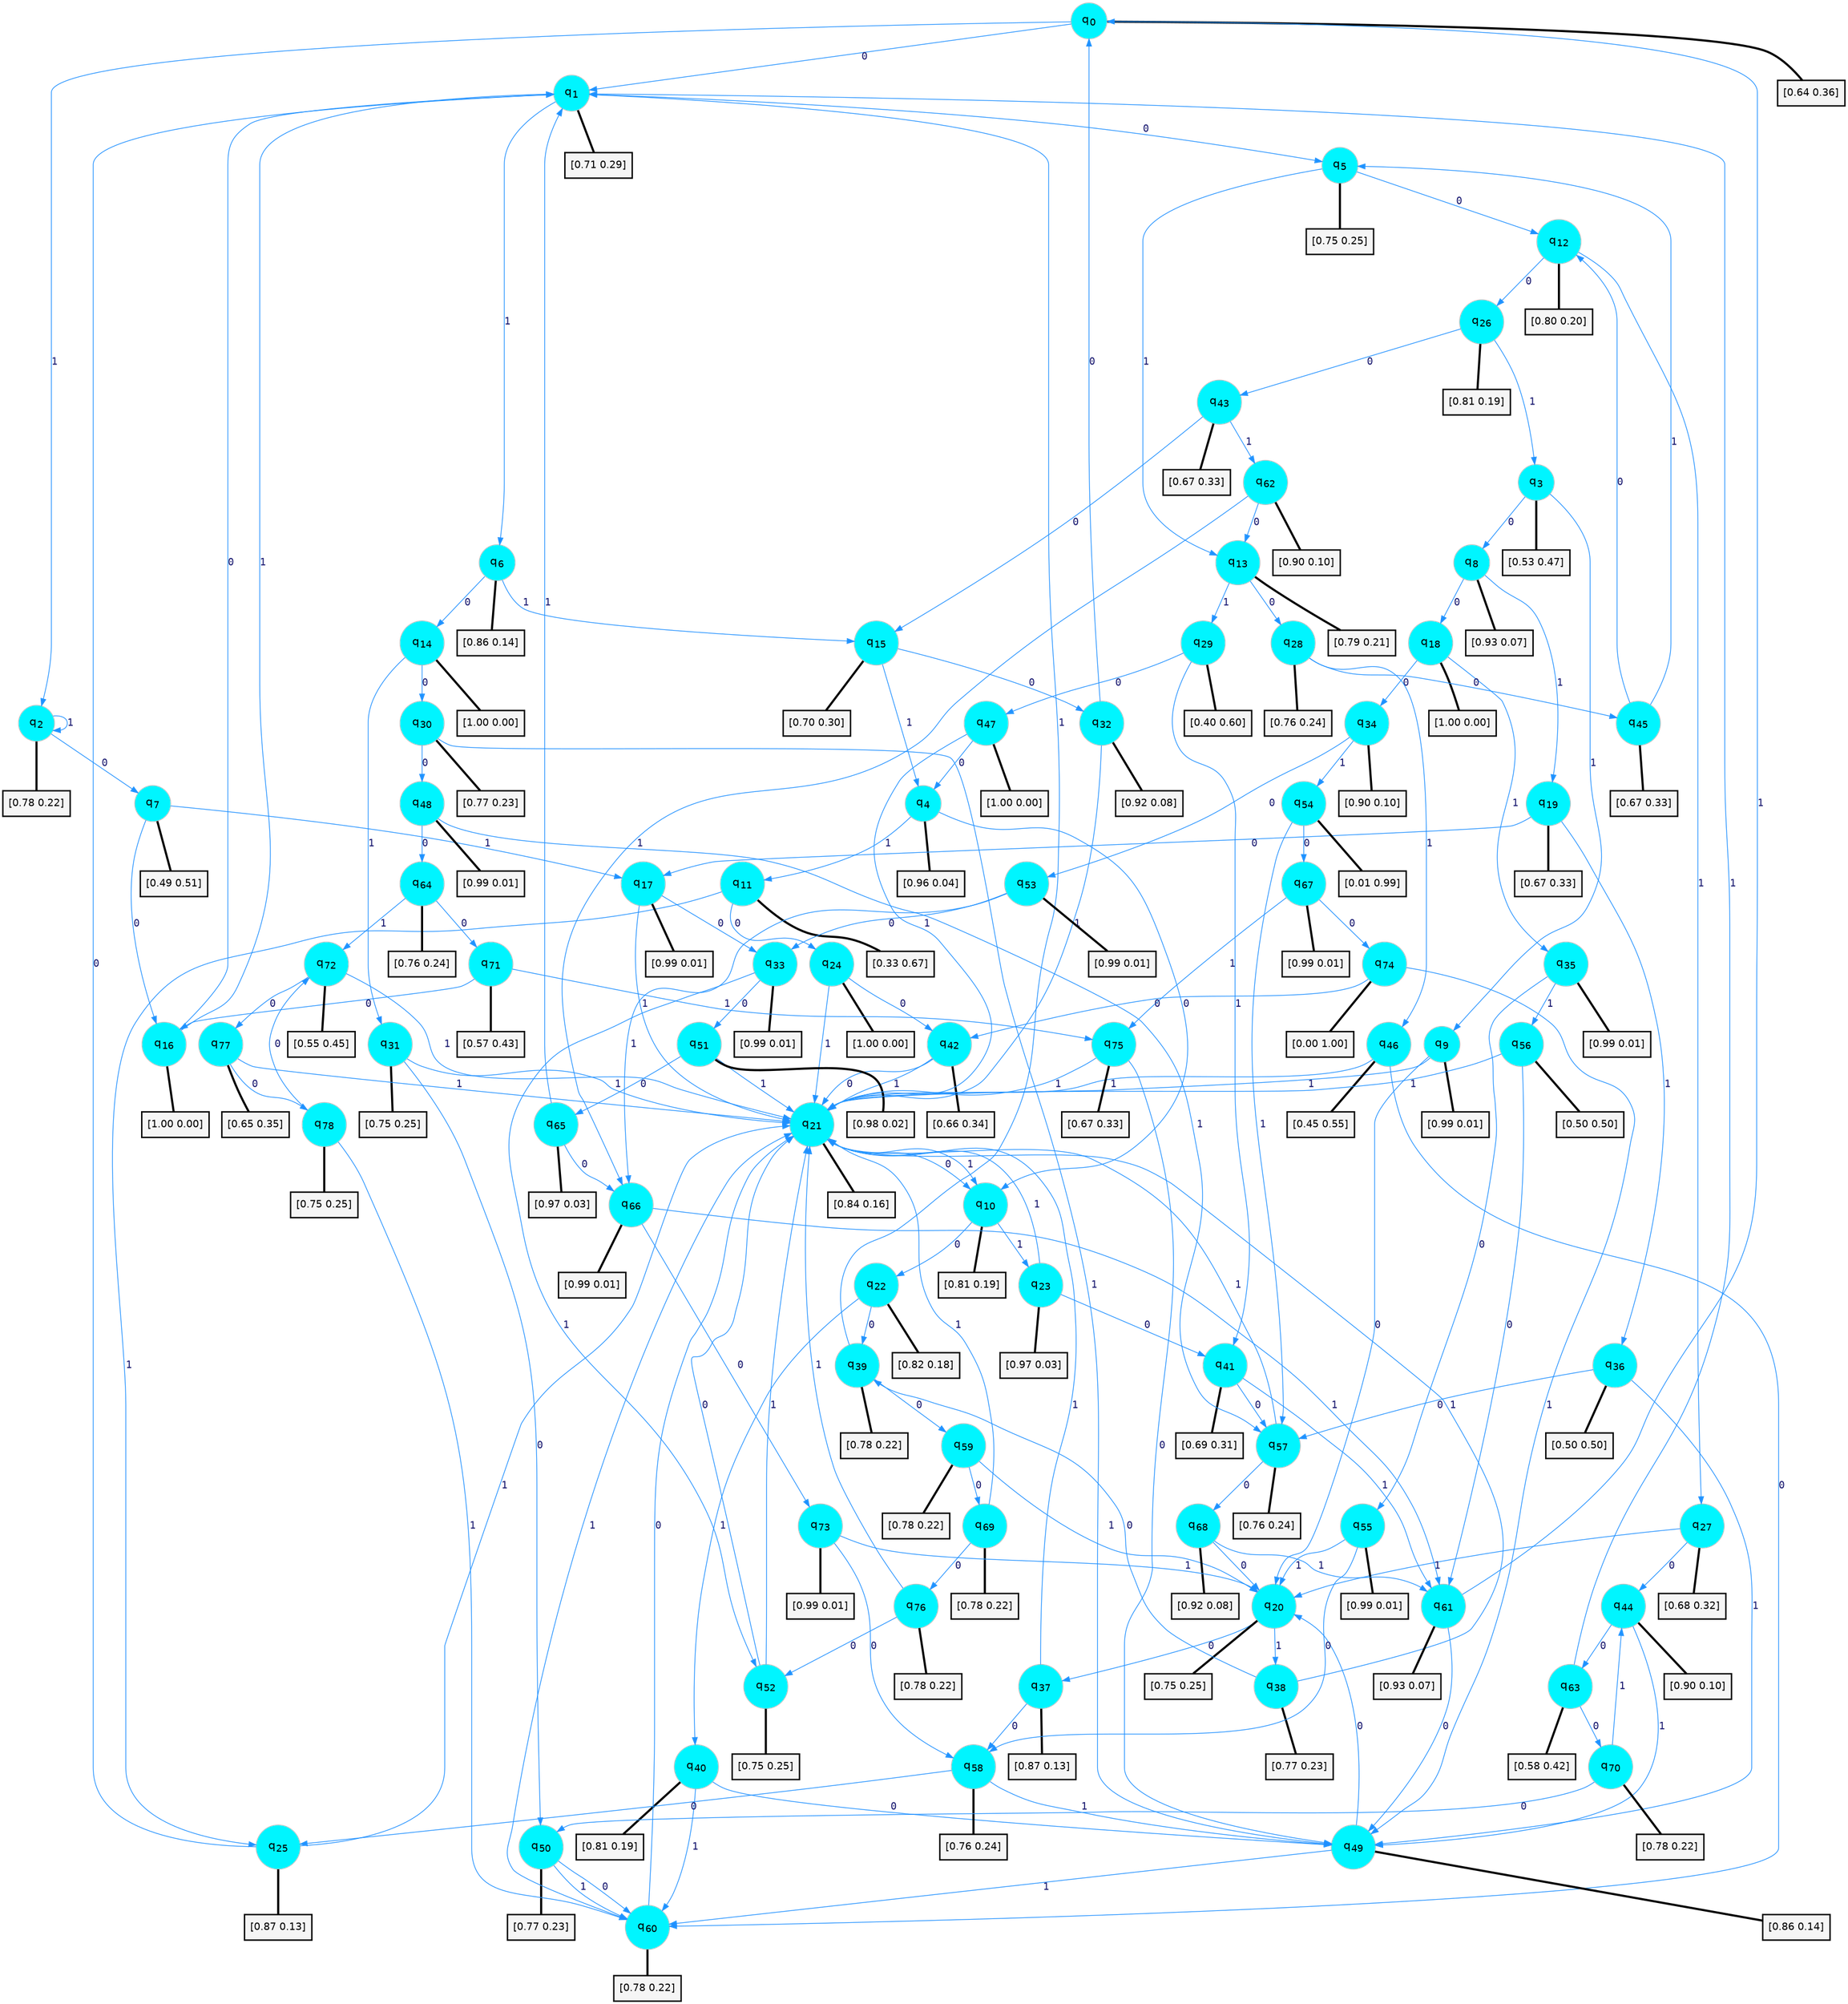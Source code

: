 digraph G {
graph [
bgcolor=transparent, dpi=300, rankdir=TD, size="40,25"];
node [
color=gray, fillcolor=turquoise1, fontcolor=black, fontname=Helvetica, fontsize=16, fontweight=bold, shape=circle, style=filled];
edge [
arrowsize=1, color=dodgerblue1, fontcolor=midnightblue, fontname=courier, fontweight=bold, penwidth=1, style=solid, weight=20];
0[label=<q<SUB>0</SUB>>];
1[label=<q<SUB>1</SUB>>];
2[label=<q<SUB>2</SUB>>];
3[label=<q<SUB>3</SUB>>];
4[label=<q<SUB>4</SUB>>];
5[label=<q<SUB>5</SUB>>];
6[label=<q<SUB>6</SUB>>];
7[label=<q<SUB>7</SUB>>];
8[label=<q<SUB>8</SUB>>];
9[label=<q<SUB>9</SUB>>];
10[label=<q<SUB>10</SUB>>];
11[label=<q<SUB>11</SUB>>];
12[label=<q<SUB>12</SUB>>];
13[label=<q<SUB>13</SUB>>];
14[label=<q<SUB>14</SUB>>];
15[label=<q<SUB>15</SUB>>];
16[label=<q<SUB>16</SUB>>];
17[label=<q<SUB>17</SUB>>];
18[label=<q<SUB>18</SUB>>];
19[label=<q<SUB>19</SUB>>];
20[label=<q<SUB>20</SUB>>];
21[label=<q<SUB>21</SUB>>];
22[label=<q<SUB>22</SUB>>];
23[label=<q<SUB>23</SUB>>];
24[label=<q<SUB>24</SUB>>];
25[label=<q<SUB>25</SUB>>];
26[label=<q<SUB>26</SUB>>];
27[label=<q<SUB>27</SUB>>];
28[label=<q<SUB>28</SUB>>];
29[label=<q<SUB>29</SUB>>];
30[label=<q<SUB>30</SUB>>];
31[label=<q<SUB>31</SUB>>];
32[label=<q<SUB>32</SUB>>];
33[label=<q<SUB>33</SUB>>];
34[label=<q<SUB>34</SUB>>];
35[label=<q<SUB>35</SUB>>];
36[label=<q<SUB>36</SUB>>];
37[label=<q<SUB>37</SUB>>];
38[label=<q<SUB>38</SUB>>];
39[label=<q<SUB>39</SUB>>];
40[label=<q<SUB>40</SUB>>];
41[label=<q<SUB>41</SUB>>];
42[label=<q<SUB>42</SUB>>];
43[label=<q<SUB>43</SUB>>];
44[label=<q<SUB>44</SUB>>];
45[label=<q<SUB>45</SUB>>];
46[label=<q<SUB>46</SUB>>];
47[label=<q<SUB>47</SUB>>];
48[label=<q<SUB>48</SUB>>];
49[label=<q<SUB>49</SUB>>];
50[label=<q<SUB>50</SUB>>];
51[label=<q<SUB>51</SUB>>];
52[label=<q<SUB>52</SUB>>];
53[label=<q<SUB>53</SUB>>];
54[label=<q<SUB>54</SUB>>];
55[label=<q<SUB>55</SUB>>];
56[label=<q<SUB>56</SUB>>];
57[label=<q<SUB>57</SUB>>];
58[label=<q<SUB>58</SUB>>];
59[label=<q<SUB>59</SUB>>];
60[label=<q<SUB>60</SUB>>];
61[label=<q<SUB>61</SUB>>];
62[label=<q<SUB>62</SUB>>];
63[label=<q<SUB>63</SUB>>];
64[label=<q<SUB>64</SUB>>];
65[label=<q<SUB>65</SUB>>];
66[label=<q<SUB>66</SUB>>];
67[label=<q<SUB>67</SUB>>];
68[label=<q<SUB>68</SUB>>];
69[label=<q<SUB>69</SUB>>];
70[label=<q<SUB>70</SUB>>];
71[label=<q<SUB>71</SUB>>];
72[label=<q<SUB>72</SUB>>];
73[label=<q<SUB>73</SUB>>];
74[label=<q<SUB>74</SUB>>];
75[label=<q<SUB>75</SUB>>];
76[label=<q<SUB>76</SUB>>];
77[label=<q<SUB>77</SUB>>];
78[label=<q<SUB>78</SUB>>];
79[label="[0.64 0.36]", shape=box,fontcolor=black, fontname=Helvetica, fontsize=14, penwidth=2, fillcolor=whitesmoke,color=black];
80[label="[0.71 0.29]", shape=box,fontcolor=black, fontname=Helvetica, fontsize=14, penwidth=2, fillcolor=whitesmoke,color=black];
81[label="[0.78 0.22]", shape=box,fontcolor=black, fontname=Helvetica, fontsize=14, penwidth=2, fillcolor=whitesmoke,color=black];
82[label="[0.53 0.47]", shape=box,fontcolor=black, fontname=Helvetica, fontsize=14, penwidth=2, fillcolor=whitesmoke,color=black];
83[label="[0.96 0.04]", shape=box,fontcolor=black, fontname=Helvetica, fontsize=14, penwidth=2, fillcolor=whitesmoke,color=black];
84[label="[0.75 0.25]", shape=box,fontcolor=black, fontname=Helvetica, fontsize=14, penwidth=2, fillcolor=whitesmoke,color=black];
85[label="[0.86 0.14]", shape=box,fontcolor=black, fontname=Helvetica, fontsize=14, penwidth=2, fillcolor=whitesmoke,color=black];
86[label="[0.49 0.51]", shape=box,fontcolor=black, fontname=Helvetica, fontsize=14, penwidth=2, fillcolor=whitesmoke,color=black];
87[label="[0.93 0.07]", shape=box,fontcolor=black, fontname=Helvetica, fontsize=14, penwidth=2, fillcolor=whitesmoke,color=black];
88[label="[0.99 0.01]", shape=box,fontcolor=black, fontname=Helvetica, fontsize=14, penwidth=2, fillcolor=whitesmoke,color=black];
89[label="[0.81 0.19]", shape=box,fontcolor=black, fontname=Helvetica, fontsize=14, penwidth=2, fillcolor=whitesmoke,color=black];
90[label="[0.33 0.67]", shape=box,fontcolor=black, fontname=Helvetica, fontsize=14, penwidth=2, fillcolor=whitesmoke,color=black];
91[label="[0.80 0.20]", shape=box,fontcolor=black, fontname=Helvetica, fontsize=14, penwidth=2, fillcolor=whitesmoke,color=black];
92[label="[0.79 0.21]", shape=box,fontcolor=black, fontname=Helvetica, fontsize=14, penwidth=2, fillcolor=whitesmoke,color=black];
93[label="[1.00 0.00]", shape=box,fontcolor=black, fontname=Helvetica, fontsize=14, penwidth=2, fillcolor=whitesmoke,color=black];
94[label="[0.70 0.30]", shape=box,fontcolor=black, fontname=Helvetica, fontsize=14, penwidth=2, fillcolor=whitesmoke,color=black];
95[label="[1.00 0.00]", shape=box,fontcolor=black, fontname=Helvetica, fontsize=14, penwidth=2, fillcolor=whitesmoke,color=black];
96[label="[0.99 0.01]", shape=box,fontcolor=black, fontname=Helvetica, fontsize=14, penwidth=2, fillcolor=whitesmoke,color=black];
97[label="[1.00 0.00]", shape=box,fontcolor=black, fontname=Helvetica, fontsize=14, penwidth=2, fillcolor=whitesmoke,color=black];
98[label="[0.67 0.33]", shape=box,fontcolor=black, fontname=Helvetica, fontsize=14, penwidth=2, fillcolor=whitesmoke,color=black];
99[label="[0.75 0.25]", shape=box,fontcolor=black, fontname=Helvetica, fontsize=14, penwidth=2, fillcolor=whitesmoke,color=black];
100[label="[0.84 0.16]", shape=box,fontcolor=black, fontname=Helvetica, fontsize=14, penwidth=2, fillcolor=whitesmoke,color=black];
101[label="[0.82 0.18]", shape=box,fontcolor=black, fontname=Helvetica, fontsize=14, penwidth=2, fillcolor=whitesmoke,color=black];
102[label="[0.97 0.03]", shape=box,fontcolor=black, fontname=Helvetica, fontsize=14, penwidth=2, fillcolor=whitesmoke,color=black];
103[label="[1.00 0.00]", shape=box,fontcolor=black, fontname=Helvetica, fontsize=14, penwidth=2, fillcolor=whitesmoke,color=black];
104[label="[0.87 0.13]", shape=box,fontcolor=black, fontname=Helvetica, fontsize=14, penwidth=2, fillcolor=whitesmoke,color=black];
105[label="[0.81 0.19]", shape=box,fontcolor=black, fontname=Helvetica, fontsize=14, penwidth=2, fillcolor=whitesmoke,color=black];
106[label="[0.68 0.32]", shape=box,fontcolor=black, fontname=Helvetica, fontsize=14, penwidth=2, fillcolor=whitesmoke,color=black];
107[label="[0.76 0.24]", shape=box,fontcolor=black, fontname=Helvetica, fontsize=14, penwidth=2, fillcolor=whitesmoke,color=black];
108[label="[0.40 0.60]", shape=box,fontcolor=black, fontname=Helvetica, fontsize=14, penwidth=2, fillcolor=whitesmoke,color=black];
109[label="[0.77 0.23]", shape=box,fontcolor=black, fontname=Helvetica, fontsize=14, penwidth=2, fillcolor=whitesmoke,color=black];
110[label="[0.75 0.25]", shape=box,fontcolor=black, fontname=Helvetica, fontsize=14, penwidth=2, fillcolor=whitesmoke,color=black];
111[label="[0.92 0.08]", shape=box,fontcolor=black, fontname=Helvetica, fontsize=14, penwidth=2, fillcolor=whitesmoke,color=black];
112[label="[0.99 0.01]", shape=box,fontcolor=black, fontname=Helvetica, fontsize=14, penwidth=2, fillcolor=whitesmoke,color=black];
113[label="[0.90 0.10]", shape=box,fontcolor=black, fontname=Helvetica, fontsize=14, penwidth=2, fillcolor=whitesmoke,color=black];
114[label="[0.99 0.01]", shape=box,fontcolor=black, fontname=Helvetica, fontsize=14, penwidth=2, fillcolor=whitesmoke,color=black];
115[label="[0.50 0.50]", shape=box,fontcolor=black, fontname=Helvetica, fontsize=14, penwidth=2, fillcolor=whitesmoke,color=black];
116[label="[0.87 0.13]", shape=box,fontcolor=black, fontname=Helvetica, fontsize=14, penwidth=2, fillcolor=whitesmoke,color=black];
117[label="[0.77 0.23]", shape=box,fontcolor=black, fontname=Helvetica, fontsize=14, penwidth=2, fillcolor=whitesmoke,color=black];
118[label="[0.78 0.22]", shape=box,fontcolor=black, fontname=Helvetica, fontsize=14, penwidth=2, fillcolor=whitesmoke,color=black];
119[label="[0.81 0.19]", shape=box,fontcolor=black, fontname=Helvetica, fontsize=14, penwidth=2, fillcolor=whitesmoke,color=black];
120[label="[0.69 0.31]", shape=box,fontcolor=black, fontname=Helvetica, fontsize=14, penwidth=2, fillcolor=whitesmoke,color=black];
121[label="[0.66 0.34]", shape=box,fontcolor=black, fontname=Helvetica, fontsize=14, penwidth=2, fillcolor=whitesmoke,color=black];
122[label="[0.67 0.33]", shape=box,fontcolor=black, fontname=Helvetica, fontsize=14, penwidth=2, fillcolor=whitesmoke,color=black];
123[label="[0.90 0.10]", shape=box,fontcolor=black, fontname=Helvetica, fontsize=14, penwidth=2, fillcolor=whitesmoke,color=black];
124[label="[0.67 0.33]", shape=box,fontcolor=black, fontname=Helvetica, fontsize=14, penwidth=2, fillcolor=whitesmoke,color=black];
125[label="[0.45 0.55]", shape=box,fontcolor=black, fontname=Helvetica, fontsize=14, penwidth=2, fillcolor=whitesmoke,color=black];
126[label="[1.00 0.00]", shape=box,fontcolor=black, fontname=Helvetica, fontsize=14, penwidth=2, fillcolor=whitesmoke,color=black];
127[label="[0.99 0.01]", shape=box,fontcolor=black, fontname=Helvetica, fontsize=14, penwidth=2, fillcolor=whitesmoke,color=black];
128[label="[0.86 0.14]", shape=box,fontcolor=black, fontname=Helvetica, fontsize=14, penwidth=2, fillcolor=whitesmoke,color=black];
129[label="[0.77 0.23]", shape=box,fontcolor=black, fontname=Helvetica, fontsize=14, penwidth=2, fillcolor=whitesmoke,color=black];
130[label="[0.98 0.02]", shape=box,fontcolor=black, fontname=Helvetica, fontsize=14, penwidth=2, fillcolor=whitesmoke,color=black];
131[label="[0.75 0.25]", shape=box,fontcolor=black, fontname=Helvetica, fontsize=14, penwidth=2, fillcolor=whitesmoke,color=black];
132[label="[0.99 0.01]", shape=box,fontcolor=black, fontname=Helvetica, fontsize=14, penwidth=2, fillcolor=whitesmoke,color=black];
133[label="[0.01 0.99]", shape=box,fontcolor=black, fontname=Helvetica, fontsize=14, penwidth=2, fillcolor=whitesmoke,color=black];
134[label="[0.99 0.01]", shape=box,fontcolor=black, fontname=Helvetica, fontsize=14, penwidth=2, fillcolor=whitesmoke,color=black];
135[label="[0.50 0.50]", shape=box,fontcolor=black, fontname=Helvetica, fontsize=14, penwidth=2, fillcolor=whitesmoke,color=black];
136[label="[0.76 0.24]", shape=box,fontcolor=black, fontname=Helvetica, fontsize=14, penwidth=2, fillcolor=whitesmoke,color=black];
137[label="[0.76 0.24]", shape=box,fontcolor=black, fontname=Helvetica, fontsize=14, penwidth=2, fillcolor=whitesmoke,color=black];
138[label="[0.78 0.22]", shape=box,fontcolor=black, fontname=Helvetica, fontsize=14, penwidth=2, fillcolor=whitesmoke,color=black];
139[label="[0.78 0.22]", shape=box,fontcolor=black, fontname=Helvetica, fontsize=14, penwidth=2, fillcolor=whitesmoke,color=black];
140[label="[0.93 0.07]", shape=box,fontcolor=black, fontname=Helvetica, fontsize=14, penwidth=2, fillcolor=whitesmoke,color=black];
141[label="[0.90 0.10]", shape=box,fontcolor=black, fontname=Helvetica, fontsize=14, penwidth=2, fillcolor=whitesmoke,color=black];
142[label="[0.58 0.42]", shape=box,fontcolor=black, fontname=Helvetica, fontsize=14, penwidth=2, fillcolor=whitesmoke,color=black];
143[label="[0.76 0.24]", shape=box,fontcolor=black, fontname=Helvetica, fontsize=14, penwidth=2, fillcolor=whitesmoke,color=black];
144[label="[0.97 0.03]", shape=box,fontcolor=black, fontname=Helvetica, fontsize=14, penwidth=2, fillcolor=whitesmoke,color=black];
145[label="[0.99 0.01]", shape=box,fontcolor=black, fontname=Helvetica, fontsize=14, penwidth=2, fillcolor=whitesmoke,color=black];
146[label="[0.99 0.01]", shape=box,fontcolor=black, fontname=Helvetica, fontsize=14, penwidth=2, fillcolor=whitesmoke,color=black];
147[label="[0.92 0.08]", shape=box,fontcolor=black, fontname=Helvetica, fontsize=14, penwidth=2, fillcolor=whitesmoke,color=black];
148[label="[0.78 0.22]", shape=box,fontcolor=black, fontname=Helvetica, fontsize=14, penwidth=2, fillcolor=whitesmoke,color=black];
149[label="[0.78 0.22]", shape=box,fontcolor=black, fontname=Helvetica, fontsize=14, penwidth=2, fillcolor=whitesmoke,color=black];
150[label="[0.57 0.43]", shape=box,fontcolor=black, fontname=Helvetica, fontsize=14, penwidth=2, fillcolor=whitesmoke,color=black];
151[label="[0.55 0.45]", shape=box,fontcolor=black, fontname=Helvetica, fontsize=14, penwidth=2, fillcolor=whitesmoke,color=black];
152[label="[0.99 0.01]", shape=box,fontcolor=black, fontname=Helvetica, fontsize=14, penwidth=2, fillcolor=whitesmoke,color=black];
153[label="[0.00 1.00]", shape=box,fontcolor=black, fontname=Helvetica, fontsize=14, penwidth=2, fillcolor=whitesmoke,color=black];
154[label="[0.67 0.33]", shape=box,fontcolor=black, fontname=Helvetica, fontsize=14, penwidth=2, fillcolor=whitesmoke,color=black];
155[label="[0.78 0.22]", shape=box,fontcolor=black, fontname=Helvetica, fontsize=14, penwidth=2, fillcolor=whitesmoke,color=black];
156[label="[0.65 0.35]", shape=box,fontcolor=black, fontname=Helvetica, fontsize=14, penwidth=2, fillcolor=whitesmoke,color=black];
157[label="[0.75 0.25]", shape=box,fontcolor=black, fontname=Helvetica, fontsize=14, penwidth=2, fillcolor=whitesmoke,color=black];
0->1 [label=0];
0->2 [label=1];
0->79 [arrowhead=none, penwidth=3,color=black];
1->5 [label=0];
1->6 [label=1];
1->80 [arrowhead=none, penwidth=3,color=black];
2->7 [label=0];
2->2 [label=1];
2->81 [arrowhead=none, penwidth=3,color=black];
3->8 [label=0];
3->9 [label=1];
3->82 [arrowhead=none, penwidth=3,color=black];
4->10 [label=0];
4->11 [label=1];
4->83 [arrowhead=none, penwidth=3,color=black];
5->12 [label=0];
5->13 [label=1];
5->84 [arrowhead=none, penwidth=3,color=black];
6->14 [label=0];
6->15 [label=1];
6->85 [arrowhead=none, penwidth=3,color=black];
7->16 [label=0];
7->17 [label=1];
7->86 [arrowhead=none, penwidth=3,color=black];
8->18 [label=0];
8->19 [label=1];
8->87 [arrowhead=none, penwidth=3,color=black];
9->20 [label=0];
9->21 [label=1];
9->88 [arrowhead=none, penwidth=3,color=black];
10->22 [label=0];
10->23 [label=1];
10->89 [arrowhead=none, penwidth=3,color=black];
11->24 [label=0];
11->25 [label=1];
11->90 [arrowhead=none, penwidth=3,color=black];
12->26 [label=0];
12->27 [label=1];
12->91 [arrowhead=none, penwidth=3,color=black];
13->28 [label=0];
13->29 [label=1];
13->92 [arrowhead=none, penwidth=3,color=black];
14->30 [label=0];
14->31 [label=1];
14->93 [arrowhead=none, penwidth=3,color=black];
15->32 [label=0];
15->4 [label=1];
15->94 [arrowhead=none, penwidth=3,color=black];
16->1 [label=0];
16->1 [label=1];
16->95 [arrowhead=none, penwidth=3,color=black];
17->33 [label=0];
17->21 [label=1];
17->96 [arrowhead=none, penwidth=3,color=black];
18->34 [label=0];
18->35 [label=1];
18->97 [arrowhead=none, penwidth=3,color=black];
19->17 [label=0];
19->36 [label=1];
19->98 [arrowhead=none, penwidth=3,color=black];
20->37 [label=0];
20->38 [label=1];
20->99 [arrowhead=none, penwidth=3,color=black];
21->10 [label=0];
21->10 [label=1];
21->100 [arrowhead=none, penwidth=3,color=black];
22->39 [label=0];
22->40 [label=1];
22->101 [arrowhead=none, penwidth=3,color=black];
23->41 [label=0];
23->21 [label=1];
23->102 [arrowhead=none, penwidth=3,color=black];
24->42 [label=0];
24->21 [label=1];
24->103 [arrowhead=none, penwidth=3,color=black];
25->1 [label=0];
25->21 [label=1];
25->104 [arrowhead=none, penwidth=3,color=black];
26->43 [label=0];
26->3 [label=1];
26->105 [arrowhead=none, penwidth=3,color=black];
27->44 [label=0];
27->20 [label=1];
27->106 [arrowhead=none, penwidth=3,color=black];
28->45 [label=0];
28->46 [label=1];
28->107 [arrowhead=none, penwidth=3,color=black];
29->47 [label=0];
29->41 [label=1];
29->108 [arrowhead=none, penwidth=3,color=black];
30->48 [label=0];
30->49 [label=1];
30->109 [arrowhead=none, penwidth=3,color=black];
31->50 [label=0];
31->21 [label=1];
31->110 [arrowhead=none, penwidth=3,color=black];
32->0 [label=0];
32->21 [label=1];
32->111 [arrowhead=none, penwidth=3,color=black];
33->51 [label=0];
33->52 [label=1];
33->112 [arrowhead=none, penwidth=3,color=black];
34->53 [label=0];
34->54 [label=1];
34->113 [arrowhead=none, penwidth=3,color=black];
35->55 [label=0];
35->56 [label=1];
35->114 [arrowhead=none, penwidth=3,color=black];
36->57 [label=0];
36->49 [label=1];
36->115 [arrowhead=none, penwidth=3,color=black];
37->58 [label=0];
37->21 [label=1];
37->116 [arrowhead=none, penwidth=3,color=black];
38->39 [label=0];
38->21 [label=1];
38->117 [arrowhead=none, penwidth=3,color=black];
39->59 [label=0];
39->1 [label=1];
39->118 [arrowhead=none, penwidth=3,color=black];
40->49 [label=0];
40->60 [label=1];
40->119 [arrowhead=none, penwidth=3,color=black];
41->57 [label=0];
41->61 [label=1];
41->120 [arrowhead=none, penwidth=3,color=black];
42->21 [label=0];
42->21 [label=1];
42->121 [arrowhead=none, penwidth=3,color=black];
43->15 [label=0];
43->62 [label=1];
43->122 [arrowhead=none, penwidth=3,color=black];
44->63 [label=0];
44->49 [label=1];
44->123 [arrowhead=none, penwidth=3,color=black];
45->12 [label=0];
45->5 [label=1];
45->124 [arrowhead=none, penwidth=3,color=black];
46->60 [label=0];
46->21 [label=1];
46->125 [arrowhead=none, penwidth=3,color=black];
47->4 [label=0];
47->21 [label=1];
47->126 [arrowhead=none, penwidth=3,color=black];
48->64 [label=0];
48->57 [label=1];
48->127 [arrowhead=none, penwidth=3,color=black];
49->20 [label=0];
49->60 [label=1];
49->128 [arrowhead=none, penwidth=3,color=black];
50->60 [label=0];
50->60 [label=1];
50->129 [arrowhead=none, penwidth=3,color=black];
51->65 [label=0];
51->21 [label=1];
51->130 [arrowhead=none, penwidth=3,color=black];
52->21 [label=0];
52->21 [label=1];
52->131 [arrowhead=none, penwidth=3,color=black];
53->33 [label=0];
53->66 [label=1];
53->132 [arrowhead=none, penwidth=3,color=black];
54->67 [label=0];
54->57 [label=1];
54->133 [arrowhead=none, penwidth=3,color=black];
55->58 [label=0];
55->20 [label=1];
55->134 [arrowhead=none, penwidth=3,color=black];
56->61 [label=0];
56->21 [label=1];
56->135 [arrowhead=none, penwidth=3,color=black];
57->68 [label=0];
57->21 [label=1];
57->136 [arrowhead=none, penwidth=3,color=black];
58->25 [label=0];
58->49 [label=1];
58->137 [arrowhead=none, penwidth=3,color=black];
59->69 [label=0];
59->20 [label=1];
59->138 [arrowhead=none, penwidth=3,color=black];
60->21 [label=0];
60->21 [label=1];
60->139 [arrowhead=none, penwidth=3,color=black];
61->49 [label=0];
61->0 [label=1];
61->140 [arrowhead=none, penwidth=3,color=black];
62->13 [label=0];
62->66 [label=1];
62->141 [arrowhead=none, penwidth=3,color=black];
63->70 [label=0];
63->1 [label=1];
63->142 [arrowhead=none, penwidth=3,color=black];
64->71 [label=0];
64->72 [label=1];
64->143 [arrowhead=none, penwidth=3,color=black];
65->66 [label=0];
65->1 [label=1];
65->144 [arrowhead=none, penwidth=3,color=black];
66->73 [label=0];
66->61 [label=1];
66->145 [arrowhead=none, penwidth=3,color=black];
67->74 [label=0];
67->75 [label=1];
67->146 [arrowhead=none, penwidth=3,color=black];
68->20 [label=0];
68->61 [label=1];
68->147 [arrowhead=none, penwidth=3,color=black];
69->76 [label=0];
69->21 [label=1];
69->148 [arrowhead=none, penwidth=3,color=black];
70->50 [label=0];
70->44 [label=1];
70->149 [arrowhead=none, penwidth=3,color=black];
71->16 [label=0];
71->75 [label=1];
71->150 [arrowhead=none, penwidth=3,color=black];
72->77 [label=0];
72->21 [label=1];
72->151 [arrowhead=none, penwidth=3,color=black];
73->58 [label=0];
73->20 [label=1];
73->152 [arrowhead=none, penwidth=3,color=black];
74->42 [label=0];
74->49 [label=1];
74->153 [arrowhead=none, penwidth=3,color=black];
75->49 [label=0];
75->21 [label=1];
75->154 [arrowhead=none, penwidth=3,color=black];
76->52 [label=0];
76->21 [label=1];
76->155 [arrowhead=none, penwidth=3,color=black];
77->78 [label=0];
77->21 [label=1];
77->156 [arrowhead=none, penwidth=3,color=black];
78->72 [label=0];
78->60 [label=1];
78->157 [arrowhead=none, penwidth=3,color=black];
}
